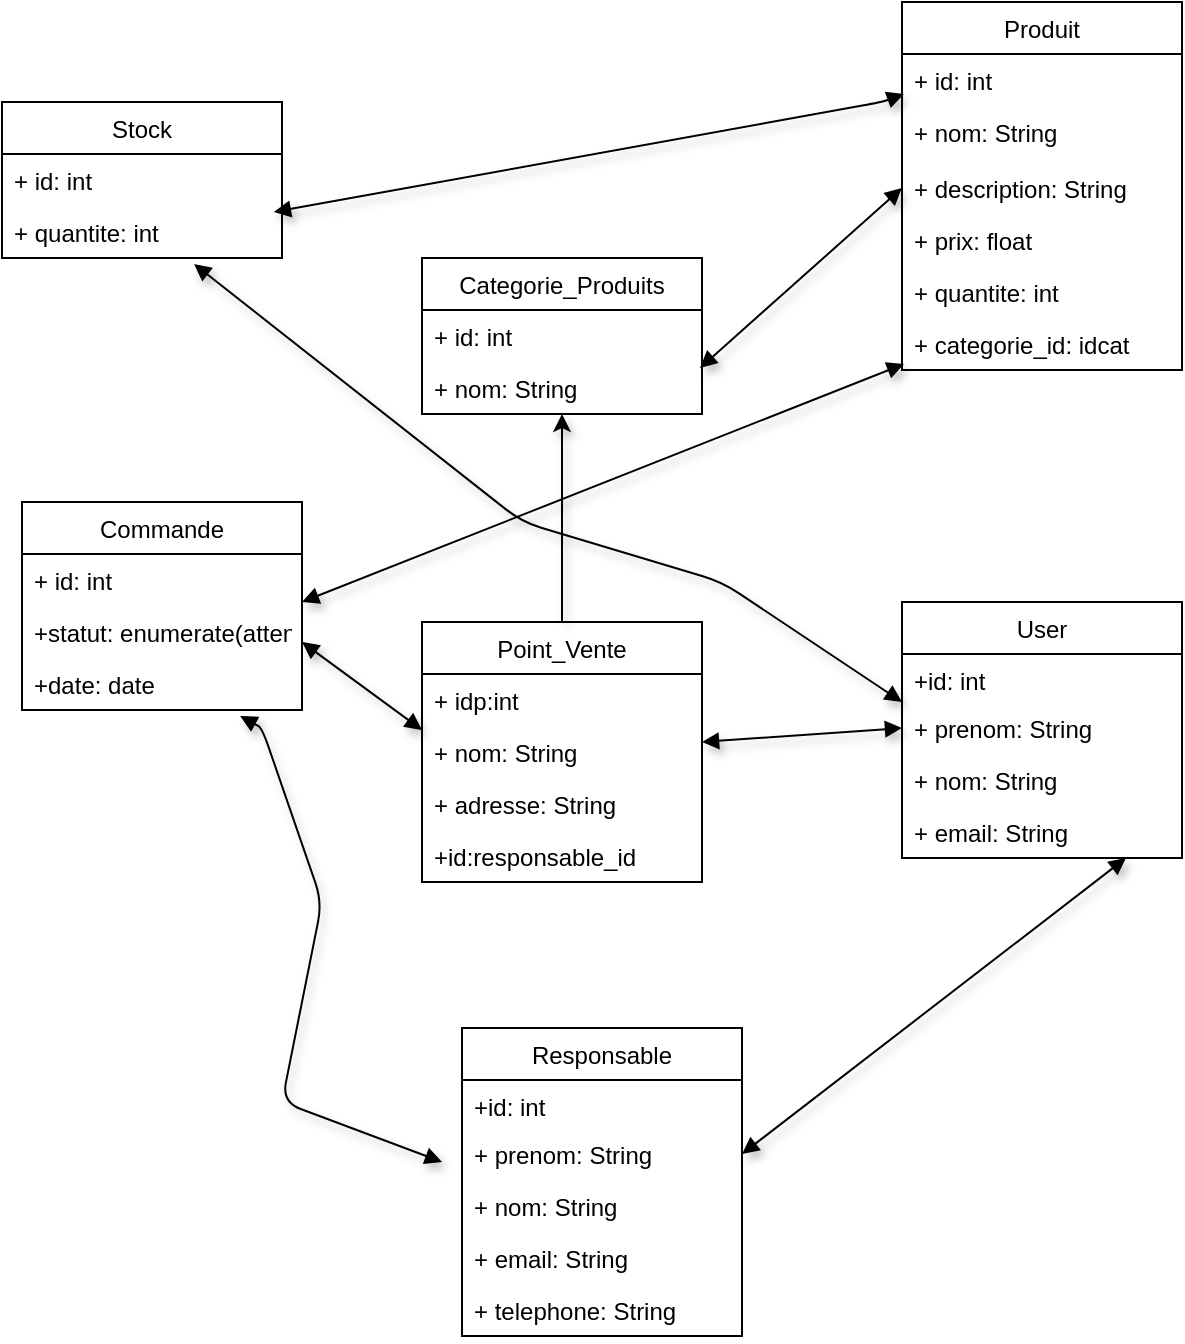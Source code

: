 <mxfile>
    <diagram id="Q3ewr46E6GA456x4xbmk" name="Page-1">
        <mxGraphModel dx="699" dy="1613" grid="1" gridSize="10" guides="1" tooltips="1" connect="1" arrows="1" fold="1" page="1" pageScale="1" pageWidth="850" pageHeight="1100" math="0" shadow="0">
            <root>
                <mxCell id="0"/>
                <mxCell id="1" parent="0"/>
                <mxCell id="2" value="Stock" style="swimlane;fontStyle=0;childLayout=stackLayout;horizontal=1;startSize=26;fillColor=none;horizontalStack=0;resizeParent=1;resizeParentMax=0;resizeLast=0;collapsible=1;marginBottom=0;" vertex="1" parent="1">
                    <mxGeometry x="10" y="10" width="140" height="78" as="geometry"/>
                </mxCell>
                <mxCell id="3" value="+ id: int" style="text;strokeColor=none;fillColor=none;align=left;verticalAlign=top;spacingLeft=4;spacingRight=4;overflow=hidden;rotatable=0;points=[[0,0.5],[1,0.5]];portConstraint=eastwest;" vertex="1" parent="2">
                    <mxGeometry y="26" width="140" height="26" as="geometry"/>
                </mxCell>
                <mxCell id="4" value="+ quantite: int" style="text;strokeColor=none;fillColor=none;align=left;verticalAlign=top;spacingLeft=4;spacingRight=4;overflow=hidden;rotatable=0;points=[[0,0.5],[1,0.5]];portConstraint=eastwest;" vertex="1" parent="2">
                    <mxGeometry y="52" width="140" height="26" as="geometry"/>
                </mxCell>
                <mxCell id="6" value="User" style="swimlane;fontStyle=0;childLayout=stackLayout;horizontal=1;startSize=26;fillColor=none;horizontalStack=0;resizeParent=1;resizeParentMax=0;resizeLast=0;collapsible=1;marginBottom=0;" vertex="1" parent="1">
                    <mxGeometry x="460" y="260" width="140" height="128" as="geometry"/>
                </mxCell>
                <mxCell id="7" value="+id: int" style="text;strokeColor=none;fillColor=none;align=left;verticalAlign=top;spacingLeft=4;spacingRight=4;overflow=hidden;rotatable=0;points=[[0,0.5],[1,0.5]];portConstraint=eastwest;" vertex="1" parent="6">
                    <mxGeometry y="26" width="140" height="24" as="geometry"/>
                </mxCell>
                <mxCell id="8" value="+ prenom: String" style="text;strokeColor=none;fillColor=none;align=left;verticalAlign=top;spacingLeft=4;spacingRight=4;overflow=hidden;rotatable=0;points=[[0,0.5],[1,0.5]];portConstraint=eastwest;" vertex="1" parent="6">
                    <mxGeometry y="50" width="140" height="26" as="geometry"/>
                </mxCell>
                <mxCell id="9" value="+ nom: String" style="text;strokeColor=none;fillColor=none;align=left;verticalAlign=top;spacingLeft=4;spacingRight=4;overflow=hidden;rotatable=0;points=[[0,0.5],[1,0.5]];portConstraint=eastwest;" vertex="1" parent="6">
                    <mxGeometry y="76" width="140" height="26" as="geometry"/>
                </mxCell>
                <mxCell id="29" value="+ email: String" style="text;strokeColor=none;fillColor=none;align=left;verticalAlign=top;spacingLeft=4;spacingRight=4;overflow=hidden;rotatable=0;points=[[0,0.5],[1,0.5]];portConstraint=eastwest;" vertex="1" parent="6">
                    <mxGeometry y="102" width="140" height="26" as="geometry"/>
                </mxCell>
                <mxCell id="46" value="" style="edgeStyle=none;html=1;shadow=1;" edge="1" parent="1" source="10" target="20">
                    <mxGeometry relative="1" as="geometry"/>
                </mxCell>
                <mxCell id="10" value="Point_Vente" style="swimlane;fontStyle=0;childLayout=stackLayout;horizontal=1;startSize=26;fillColor=none;horizontalStack=0;resizeParent=1;resizeParentMax=0;resizeLast=0;collapsible=1;marginBottom=0;" vertex="1" parent="1">
                    <mxGeometry x="220" y="270" width="140" height="130" as="geometry"/>
                </mxCell>
                <mxCell id="11" value="+ idp:int " style="text;strokeColor=none;fillColor=none;align=left;verticalAlign=top;spacingLeft=4;spacingRight=4;overflow=hidden;rotatable=0;points=[[0,0.5],[1,0.5]];portConstraint=eastwest;" vertex="1" parent="10">
                    <mxGeometry y="26" width="140" height="26" as="geometry"/>
                </mxCell>
                <mxCell id="12" value="+ nom: String" style="text;strokeColor=none;fillColor=none;align=left;verticalAlign=top;spacingLeft=4;spacingRight=4;overflow=hidden;rotatable=0;points=[[0,0.5],[1,0.5]];portConstraint=eastwest;" vertex="1" parent="10">
                    <mxGeometry y="52" width="140" height="26" as="geometry"/>
                </mxCell>
                <mxCell id="13" value="+ adresse: String" style="text;strokeColor=none;fillColor=none;align=left;verticalAlign=top;spacingLeft=4;spacingRight=4;overflow=hidden;rotatable=0;points=[[0,0.5],[1,0.5]];portConstraint=eastwest;" vertex="1" parent="10">
                    <mxGeometry y="78" width="140" height="26" as="geometry"/>
                </mxCell>
                <mxCell id="53" value="+id:responsable_id" style="text;strokeColor=none;fillColor=none;align=left;verticalAlign=top;spacingLeft=4;spacingRight=4;overflow=hidden;rotatable=0;points=[[0,0.5],[1,0.5]];portConstraint=eastwest;" vertex="1" parent="10">
                    <mxGeometry y="104" width="140" height="26" as="geometry"/>
                </mxCell>
                <mxCell id="14" value="Commande" style="swimlane;fontStyle=0;childLayout=stackLayout;horizontal=1;startSize=26;fillColor=none;horizontalStack=0;resizeParent=1;resizeParentMax=0;resizeLast=0;collapsible=1;marginBottom=0;" vertex="1" parent="1">
                    <mxGeometry x="20" y="210" width="140" height="104" as="geometry"/>
                </mxCell>
                <mxCell id="15" value="+ id: int" style="text;strokeColor=none;fillColor=none;align=left;verticalAlign=top;spacingLeft=4;spacingRight=4;overflow=hidden;rotatable=0;points=[[0,0.5],[1,0.5]];portConstraint=eastwest;" vertex="1" parent="14">
                    <mxGeometry y="26" width="140" height="26" as="geometry"/>
                </mxCell>
                <mxCell id="16" value="+statut: enumerate(attente,expedie,livréer)" style="text;strokeColor=none;fillColor=none;align=left;verticalAlign=top;spacingLeft=4;spacingRight=4;overflow=hidden;rotatable=0;points=[[0,0.5],[1,0.5]];portConstraint=eastwest;" vertex="1" parent="14">
                    <mxGeometry y="52" width="140" height="26" as="geometry"/>
                </mxCell>
                <mxCell id="17" value="+date: date" style="text;strokeColor=none;fillColor=none;align=left;verticalAlign=top;spacingLeft=4;spacingRight=4;overflow=hidden;rotatable=0;points=[[0,0.5],[1,0.5]];portConstraint=eastwest;" vertex="1" parent="14">
                    <mxGeometry y="78" width="140" height="26" as="geometry"/>
                </mxCell>
                <mxCell id="18" value="Categorie_Produits" style="swimlane;fontStyle=0;childLayout=stackLayout;horizontal=1;startSize=26;fillColor=none;horizontalStack=0;resizeParent=1;resizeParentMax=0;resizeLast=0;collapsible=1;marginBottom=0;" vertex="1" parent="1">
                    <mxGeometry x="220" y="88" width="140" height="78" as="geometry"/>
                </mxCell>
                <mxCell id="19" value="+ id: int" style="text;strokeColor=none;fillColor=none;align=left;verticalAlign=top;spacingLeft=4;spacingRight=4;overflow=hidden;rotatable=0;points=[[0,0.5],[1,0.5]];portConstraint=eastwest;" vertex="1" parent="18">
                    <mxGeometry y="26" width="140" height="26" as="geometry"/>
                </mxCell>
                <mxCell id="20" value="+ nom: String" style="text;strokeColor=none;fillColor=none;align=left;verticalAlign=top;spacingLeft=4;spacingRight=4;overflow=hidden;rotatable=0;points=[[0,0.5],[1,0.5]];portConstraint=eastwest;" vertex="1" parent="18">
                    <mxGeometry y="52" width="140" height="26" as="geometry"/>
                </mxCell>
                <mxCell id="22" value="Produit" style="swimlane;fontStyle=0;childLayout=stackLayout;horizontal=1;startSize=26;fillColor=none;horizontalStack=0;resizeParent=1;resizeParentMax=0;resizeLast=0;collapsible=1;marginBottom=0;" vertex="1" parent="1">
                    <mxGeometry x="460" y="-40" width="140" height="184" as="geometry"/>
                </mxCell>
                <mxCell id="23" value="+ id: int" style="text;strokeColor=none;fillColor=none;align=left;verticalAlign=top;spacingLeft=4;spacingRight=4;overflow=hidden;rotatable=0;points=[[0,0.5],[1,0.5]];portConstraint=eastwest;" vertex="1" parent="22">
                    <mxGeometry y="26" width="140" height="26" as="geometry"/>
                </mxCell>
                <mxCell id="24" value="+ nom: String" style="text;strokeColor=none;fillColor=none;align=left;verticalAlign=top;spacingLeft=4;spacingRight=4;overflow=hidden;rotatable=0;points=[[0,0.5],[1,0.5]];portConstraint=eastwest;" vertex="1" parent="22">
                    <mxGeometry y="52" width="140" height="28" as="geometry"/>
                </mxCell>
                <mxCell id="25" value="+ description: String" style="text;strokeColor=none;fillColor=none;align=left;verticalAlign=top;spacingLeft=4;spacingRight=4;overflow=hidden;rotatable=0;points=[[0,0.5],[1,0.5]];portConstraint=eastwest;" vertex="1" parent="22">
                    <mxGeometry y="80" width="140" height="26" as="geometry"/>
                </mxCell>
                <mxCell id="26" value="+ prix: float" style="text;strokeColor=none;fillColor=none;align=left;verticalAlign=top;spacingLeft=4;spacingRight=4;overflow=hidden;rotatable=0;points=[[0,0.5],[1,0.5]];portConstraint=eastwest;" vertex="1" parent="22">
                    <mxGeometry y="106" width="140" height="26" as="geometry"/>
                </mxCell>
                <mxCell id="27" value="+ quantite: int" style="text;strokeColor=none;fillColor=none;align=left;verticalAlign=top;spacingLeft=4;spacingRight=4;overflow=hidden;rotatable=0;points=[[0,0.5],[1,0.5]];portConstraint=eastwest;" vertex="1" parent="22">
                    <mxGeometry y="132" width="140" height="26" as="geometry"/>
                </mxCell>
                <mxCell id="28" value="+ categorie_id: idcat" style="text;strokeColor=none;fillColor=none;align=left;verticalAlign=top;spacingLeft=4;spacingRight=4;overflow=hidden;rotatable=0;points=[[0,0.5],[1,0.5]];portConstraint=eastwest;" vertex="1" parent="22">
                    <mxGeometry y="158" width="140" height="26" as="geometry"/>
                </mxCell>
                <mxCell id="36" value="" style="endArrow=block;startArrow=block;endFill=1;startFill=1;html=1;shadow=1;exitX=0.971;exitY=1.115;exitDx=0;exitDy=0;exitPerimeter=0;entryX=0.007;entryY=0.769;entryDx=0;entryDy=0;entryPerimeter=0;" edge="1" parent="1" source="3" target="23">
                    <mxGeometry width="160" relative="1" as="geometry">
                        <mxPoint x="160" y="60" as="sourcePoint"/>
                        <mxPoint x="430" y="60" as="targetPoint"/>
                        <Array as="points">
                            <mxPoint x="450" y="10"/>
                        </Array>
                    </mxGeometry>
                </mxCell>
                <mxCell id="39" value="" style="endArrow=block;startArrow=block;endFill=1;startFill=1;html=1;shadow=1;exitX=0.779;exitY=1.115;exitDx=0;exitDy=0;exitPerimeter=0;" edge="1" parent="1" source="17">
                    <mxGeometry width="160" relative="1" as="geometry">
                        <mxPoint x="170" y="230" as="sourcePoint"/>
                        <mxPoint x="230" y="540" as="targetPoint"/>
                        <Array as="points">
                            <mxPoint x="140" y="323"/>
                            <mxPoint x="170" y="410"/>
                            <mxPoint x="150" y="510"/>
                        </Array>
                    </mxGeometry>
                </mxCell>
                <mxCell id="41" value="" style="endArrow=block;startArrow=block;endFill=1;startFill=1;html=1;shadow=1;entryX=0;entryY=0.5;entryDx=0;entryDy=0;exitX=0.993;exitY=0.115;exitDx=0;exitDy=0;exitPerimeter=0;" edge="1" parent="1" source="20" target="25">
                    <mxGeometry width="160" relative="1" as="geometry">
                        <mxPoint x="300" y="210" as="sourcePoint"/>
                        <mxPoint x="460" y="210" as="targetPoint"/>
                    </mxGeometry>
                </mxCell>
                <mxCell id="42" value="" style="endArrow=block;startArrow=block;endFill=1;startFill=1;html=1;shadow=1;entryX=0;entryY=0.5;entryDx=0;entryDy=0;" edge="1" parent="1" target="8">
                    <mxGeometry width="160" relative="1" as="geometry">
                        <mxPoint x="360" y="330" as="sourcePoint"/>
                        <mxPoint x="420" y="210" as="targetPoint"/>
                    </mxGeometry>
                </mxCell>
                <mxCell id="43" value="" style="endArrow=block;startArrow=block;endFill=1;startFill=1;html=1;shadow=1;entryX=0;entryY=0;entryDx=0;entryDy=0;exitX=0.686;exitY=1.115;exitDx=0;exitDy=0;exitPerimeter=0;entryPerimeter=0;" edge="1" parent="1" source="4" target="8">
                    <mxGeometry width="160" relative="1" as="geometry">
                        <mxPoint x="370" y="340" as="sourcePoint"/>
                        <mxPoint x="470" y="333" as="targetPoint"/>
                        <Array as="points">
                            <mxPoint x="270" y="220"/>
                            <mxPoint x="370" y="250"/>
                        </Array>
                    </mxGeometry>
                </mxCell>
                <mxCell id="44" value="" style="endArrow=block;startArrow=block;endFill=1;startFill=1;html=1;shadow=1;entryX=0;entryY=1.077;entryDx=0;entryDy=0;entryPerimeter=0;" edge="1" parent="1" target="11">
                    <mxGeometry width="160" relative="1" as="geometry">
                        <mxPoint x="160" y="280" as="sourcePoint"/>
                        <mxPoint x="320" y="280" as="targetPoint"/>
                    </mxGeometry>
                </mxCell>
                <mxCell id="45" value="" style="endArrow=block;startArrow=block;endFill=1;startFill=1;html=1;shadow=1;entryX=0.007;entryY=0.885;entryDx=0;entryDy=0;entryPerimeter=0;" edge="1" parent="1" target="28">
                    <mxGeometry width="160" relative="1" as="geometry">
                        <mxPoint x="160" y="260" as="sourcePoint"/>
                        <mxPoint x="320" y="260" as="targetPoint"/>
                    </mxGeometry>
                </mxCell>
                <mxCell id="47" value="Responsable" style="swimlane;fontStyle=0;childLayout=stackLayout;horizontal=1;startSize=26;fillColor=none;horizontalStack=0;resizeParent=1;resizeParentMax=0;resizeLast=0;collapsible=1;marginBottom=0;" vertex="1" parent="1">
                    <mxGeometry x="240" y="473" width="140" height="154" as="geometry"/>
                </mxCell>
                <mxCell id="48" value="+id: int" style="text;strokeColor=none;fillColor=none;align=left;verticalAlign=top;spacingLeft=4;spacingRight=4;overflow=hidden;rotatable=0;points=[[0,0.5],[1,0.5]];portConstraint=eastwest;" vertex="1" parent="47">
                    <mxGeometry y="26" width="140" height="24" as="geometry"/>
                </mxCell>
                <mxCell id="49" value="+ prenom: String" style="text;strokeColor=none;fillColor=none;align=left;verticalAlign=top;spacingLeft=4;spacingRight=4;overflow=hidden;rotatable=0;points=[[0,0.5],[1,0.5]];portConstraint=eastwest;" vertex="1" parent="47">
                    <mxGeometry y="50" width="140" height="26" as="geometry"/>
                </mxCell>
                <mxCell id="50" value="+ nom: String" style="text;strokeColor=none;fillColor=none;align=left;verticalAlign=top;spacingLeft=4;spacingRight=4;overflow=hidden;rotatable=0;points=[[0,0.5],[1,0.5]];portConstraint=eastwest;" vertex="1" parent="47">
                    <mxGeometry y="76" width="140" height="26" as="geometry"/>
                </mxCell>
                <mxCell id="51" value="+ email: String" style="text;strokeColor=none;fillColor=none;align=left;verticalAlign=top;spacingLeft=4;spacingRight=4;overflow=hidden;rotatable=0;points=[[0,0.5],[1,0.5]];portConstraint=eastwest;" vertex="1" parent="47">
                    <mxGeometry y="102" width="140" height="26" as="geometry"/>
                </mxCell>
                <mxCell id="56" value="+ telephone: String" style="text;strokeColor=none;fillColor=none;align=left;verticalAlign=top;spacingLeft=4;spacingRight=4;overflow=hidden;rotatable=0;points=[[0,0.5],[1,0.5]];portConstraint=eastwest;" vertex="1" parent="47">
                    <mxGeometry y="128" width="140" height="26" as="geometry"/>
                </mxCell>
                <mxCell id="55" value="" style="endArrow=block;startArrow=block;endFill=1;startFill=1;html=1;shadow=1;exitX=1;exitY=0.5;exitDx=0;exitDy=0;entryX=0.8;entryY=1;entryDx=0;entryDy=0;entryPerimeter=0;" edge="1" parent="1" source="49" target="29">
                    <mxGeometry width="160" relative="1" as="geometry">
                        <mxPoint x="420" y="460" as="sourcePoint"/>
                        <mxPoint x="580" y="460" as="targetPoint"/>
                    </mxGeometry>
                </mxCell>
            </root>
        </mxGraphModel>
    </diagram>
</mxfile>